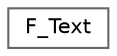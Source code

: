 digraph "类继承关系图"
{
 // LATEX_PDF_SIZE
  bgcolor="transparent";
  edge [fontname=Helvetica,fontsize=10,labelfontname=Helvetica,labelfontsize=10];
  node [fontname=Helvetica,fontsize=10,shape=box,height=0.2,width=0.4];
  rankdir="LR";
  Node0 [id="Node000000",label="F_Text",height=0.2,width=0.4,color="grey40", fillcolor="white", style="filled",URL="$class_f___text.html",tooltip="提供基本的文本操作功能"];
}
